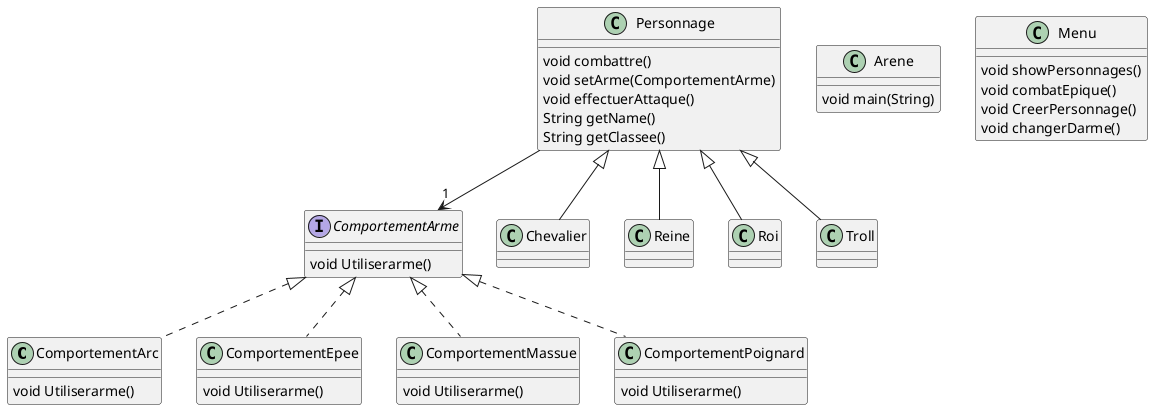 @startuml

' definitions
' -----------

' package "Comportements.impl"
class ComportementArc
class ComportementEpee
class ComportementMassue
class ComportementPoignard
' end package

' package "appli"
class Arene
class Menu
' end package

' package "Comportements"
interface ComportementArme
' end package

' package "appli.personnage"
class Chevalier
class Personnage
class Reine
class Roi
class Troll
' end package

' content
' -------

' Arene:
Arene : void main(String)

' Menu:
Menu : void showPersonnages()
Menu : void combatEpique()
Menu : void CreerPersonnage()
Menu : void changerDarme()

' ComportementEpee:
ComportementArme <|.. ComportementEpee
ComportementEpee : void Utiliserarme()

' Personnage:
Personnage --> "1" ComportementArme
Personnage : void combattre()
Personnage : void setArme(ComportementArme)
Personnage : void effectuerAttaque()
Personnage : String getName()
Personnage : String getClassee()

' ComportementPoignard:
ComportementArme <|.. ComportementPoignard
ComportementPoignard : void Utiliserarme()

' Roi:
Personnage <|-- Roi

' Troll:
Personnage <|-- Troll

' ComportementArc:
ComportementArme <|.. ComportementArc
ComportementArc : void Utiliserarme()

' ComportementArme:
ComportementArme : void Utiliserarme()

' ComportementMassue:
ComportementArme <|.. ComportementMassue
ComportementMassue : void Utiliserarme()

' Chevalier:
Personnage <|-- Chevalier

' Reine:
Personnage <|-- Reine

@enduml
